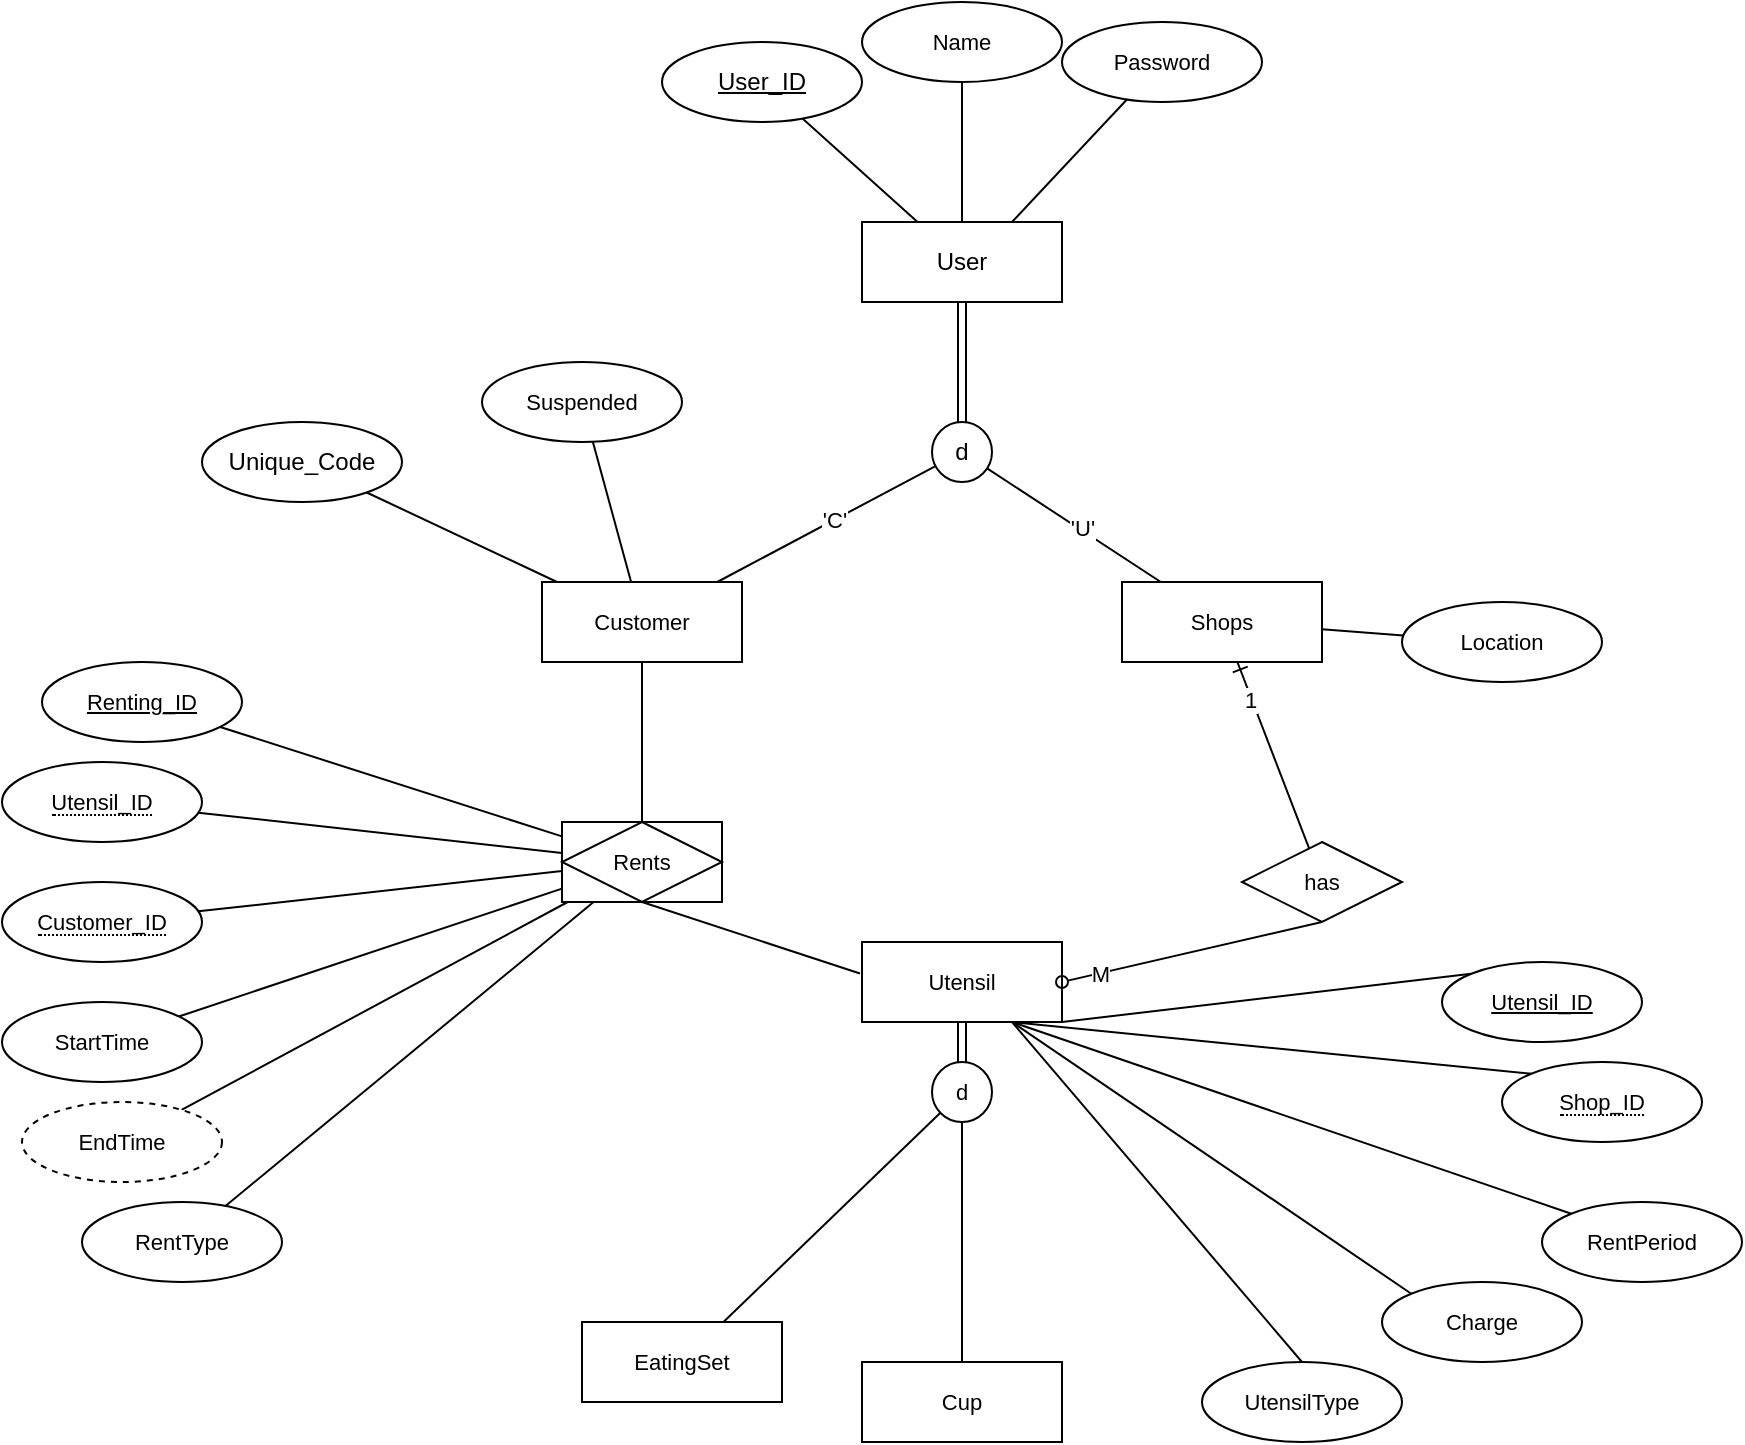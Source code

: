 <mxfile version="24.4.0" type="github" pages="2">
  <diagram id="R2lEEEUBdFMjLlhIrx00" name="Page-1">
    <mxGraphModel dx="1209" dy="622" grid="1" gridSize="10" guides="1" tooltips="1" connect="1" arrows="1" fold="1" page="1" pageScale="1" pageWidth="3300" pageHeight="4681" math="0" shadow="0" extFonts="Permanent Marker^https://fonts.googleapis.com/css?family=Permanent+Marker">
      <root>
        <mxCell id="0" />
        <mxCell id="1" parent="0" />
        <mxCell id="n6jcmOge1NITZxQGP7H6-8" value="" style="edgeStyle=none;rounded=0;orthogonalLoop=1;jettySize=auto;html=1;strokeColor=default;align=center;verticalAlign=middle;fontFamily=Helvetica;fontSize=11;fontColor=default;labelBackgroundColor=default;endArrow=none;endFill=0;shape=link;" parent="1" source="E70gCUQWQF6eJFeZjDCX-1" target="n6jcmOge1NITZxQGP7H6-7" edge="1">
          <mxGeometry relative="1" as="geometry" />
        </mxCell>
        <mxCell id="E70gCUQWQF6eJFeZjDCX-1" value="User" style="whiteSpace=wrap;html=1;align=center;" parent="1" vertex="1">
          <mxGeometry x="890" y="440" width="100" height="40" as="geometry" />
        </mxCell>
        <mxCell id="E70gCUQWQF6eJFeZjDCX-4" value="" style="rounded=0;orthogonalLoop=1;jettySize=auto;html=1;endArrow=none;endFill=0;" parent="1" source="E70gCUQWQF6eJFeZjDCX-3" target="E70gCUQWQF6eJFeZjDCX-1" edge="1">
          <mxGeometry relative="1" as="geometry" />
        </mxCell>
        <mxCell id="E70gCUQWQF6eJFeZjDCX-3" value="&lt;u&gt;User_ID&lt;/u&gt;" style="ellipse;whiteSpace=wrap;html=1;align=center;" parent="1" vertex="1">
          <mxGeometry x="790" y="350" width="100" height="40" as="geometry" />
        </mxCell>
        <mxCell id="n6jcmOge1NITZxQGP7H6-2" value="" style="edgeStyle=none;rounded=0;orthogonalLoop=1;jettySize=auto;html=1;strokeColor=default;align=center;verticalAlign=middle;fontFamily=Helvetica;fontSize=11;fontColor=default;labelBackgroundColor=default;endArrow=none;endFill=0;" parent="1" source="n6jcmOge1NITZxQGP7H6-1" target="E70gCUQWQF6eJFeZjDCX-1" edge="1">
          <mxGeometry relative="1" as="geometry" />
        </mxCell>
        <mxCell id="n6jcmOge1NITZxQGP7H6-1" value="Name" style="ellipse;whiteSpace=wrap;html=1;align=center;fontFamily=Helvetica;fontSize=11;fontColor=default;labelBackgroundColor=default;" parent="1" vertex="1">
          <mxGeometry x="890" y="330" width="100" height="40" as="geometry" />
        </mxCell>
        <mxCell id="n6jcmOge1NITZxQGP7H6-5" value="" style="edgeStyle=none;rounded=0;orthogonalLoop=1;jettySize=auto;html=1;strokeColor=default;align=center;verticalAlign=middle;fontFamily=Helvetica;fontSize=11;fontColor=default;labelBackgroundColor=default;endArrow=none;endFill=0;entryX=0.75;entryY=0;entryDx=0;entryDy=0;" parent="1" source="n6jcmOge1NITZxQGP7H6-3" target="E70gCUQWQF6eJFeZjDCX-1" edge="1">
          <mxGeometry relative="1" as="geometry">
            <mxPoint x="1040.0" y="450" as="targetPoint" />
          </mxGeometry>
        </mxCell>
        <mxCell id="n6jcmOge1NITZxQGP7H6-3" value="Password" style="ellipse;whiteSpace=wrap;html=1;align=center;fontFamily=Helvetica;fontSize=11;fontColor=default;labelBackgroundColor=default;" parent="1" vertex="1">
          <mxGeometry x="990" y="340" width="100" height="40" as="geometry" />
        </mxCell>
        <mxCell id="n6jcmOge1NITZxQGP7H6-7" value="d" style="ellipse;whiteSpace=wrap;html=1;" parent="1" vertex="1">
          <mxGeometry x="925" y="540" width="30" height="30" as="geometry" />
        </mxCell>
        <mxCell id="n6jcmOge1NITZxQGP7H6-12" value="" style="edgeStyle=none;rounded=0;orthogonalLoop=1;jettySize=auto;html=1;strokeColor=default;align=center;verticalAlign=middle;fontFamily=Helvetica;fontSize=11;fontColor=default;labelBackgroundColor=default;endArrow=none;endFill=0;" parent="1" source="n6jcmOge1NITZxQGP7H6-11" target="n6jcmOge1NITZxQGP7H6-7" edge="1">
          <mxGeometry relative="1" as="geometry" />
        </mxCell>
        <mxCell id="85N5x0WLG7usvaVsvsi_-1" value="&#39;C&#39;" style="edgeLabel;html=1;align=center;verticalAlign=middle;resizable=0;points=[];fontFamily=Helvetica;fontSize=11;fontColor=default;labelBackgroundColor=default;" parent="n6jcmOge1NITZxQGP7H6-12" vertex="1" connectable="0">
          <mxGeometry x="0.072" relative="1" as="geometry">
            <mxPoint as="offset" />
          </mxGeometry>
        </mxCell>
        <mxCell id="n6jcmOge1NITZxQGP7H6-32" value="" style="edgeStyle=none;rounded=0;orthogonalLoop=1;jettySize=auto;html=1;strokeColor=default;align=center;verticalAlign=middle;fontFamily=Helvetica;fontSize=11;fontColor=default;labelBackgroundColor=default;endArrow=none;endFill=0;" parent="1" source="n6jcmOge1NITZxQGP7H6-11" target="n6jcmOge1NITZxQGP7H6-31" edge="1">
          <mxGeometry relative="1" as="geometry" />
        </mxCell>
        <mxCell id="n6jcmOge1NITZxQGP7H6-11" value="Customer" style="whiteSpace=wrap;html=1;align=center;fontFamily=Helvetica;fontSize=11;fontColor=default;labelBackgroundColor=default;" parent="1" vertex="1">
          <mxGeometry x="730" y="620" width="100" height="40" as="geometry" />
        </mxCell>
        <mxCell id="n6jcmOge1NITZxQGP7H6-14" value="" style="edgeStyle=none;rounded=0;orthogonalLoop=1;jettySize=auto;html=1;strokeColor=default;align=center;verticalAlign=middle;fontFamily=Helvetica;fontSize=11;fontColor=default;labelBackgroundColor=default;endArrow=none;endFill=0;" parent="1" source="n6jcmOge1NITZxQGP7H6-13" target="n6jcmOge1NITZxQGP7H6-7" edge="1">
          <mxGeometry relative="1" as="geometry" />
        </mxCell>
        <mxCell id="n6jcmOge1NITZxQGP7H6-13" value="Shops" style="whiteSpace=wrap;html=1;align=center;fontFamily=Helvetica;fontSize=11;fontColor=default;labelBackgroundColor=default;" parent="1" vertex="1">
          <mxGeometry x="1020" y="620" width="100" height="40" as="geometry" />
        </mxCell>
        <mxCell id="n6jcmOge1NITZxQGP7H6-17" value="" style="edgeStyle=none;rounded=0;orthogonalLoop=1;jettySize=auto;html=1;strokeColor=default;align=center;verticalAlign=middle;fontFamily=Helvetica;fontSize=11;fontColor=default;labelBackgroundColor=default;endArrow=none;endFill=0;shape=link;" parent="1" source="n6jcmOge1NITZxQGP7H6-15" target="n6jcmOge1NITZxQGP7H6-16" edge="1">
          <mxGeometry relative="1" as="geometry" />
        </mxCell>
        <mxCell id="n6jcmOge1NITZxQGP7H6-46" style="edgeStyle=none;rounded=0;orthogonalLoop=1;jettySize=auto;html=1;exitX=0.75;exitY=1;exitDx=0;exitDy=0;entryX=0;entryY=0;entryDx=0;entryDy=0;strokeColor=default;align=center;verticalAlign=middle;fontFamily=Helvetica;fontSize=11;fontColor=default;labelBackgroundColor=default;endArrow=none;endFill=0;" parent="1" source="n6jcmOge1NITZxQGP7H6-15" target="n6jcmOge1NITZxQGP7H6-45" edge="1">
          <mxGeometry relative="1" as="geometry" />
        </mxCell>
        <mxCell id="n6jcmOge1NITZxQGP7H6-15" value="Utensil" style="whiteSpace=wrap;html=1;align=center;fontFamily=Helvetica;fontSize=11;fontColor=default;labelBackgroundColor=default;" parent="1" vertex="1">
          <mxGeometry x="890" y="800" width="100" height="40" as="geometry" />
        </mxCell>
        <mxCell id="n6jcmOge1NITZxQGP7H6-16" value="d" style="ellipse;whiteSpace=wrap;html=1;fontSize=11;labelBackgroundColor=default;" parent="1" vertex="1">
          <mxGeometry x="925" y="860" width="30" height="30" as="geometry" />
        </mxCell>
        <mxCell id="n6jcmOge1NITZxQGP7H6-20" value="" style="edgeStyle=none;rounded=0;orthogonalLoop=1;jettySize=auto;html=1;strokeColor=default;align=center;verticalAlign=middle;fontFamily=Helvetica;fontSize=11;fontColor=default;labelBackgroundColor=default;endArrow=none;endFill=0;" parent="1" source="n6jcmOge1NITZxQGP7H6-18" target="n6jcmOge1NITZxQGP7H6-16" edge="1">
          <mxGeometry relative="1" as="geometry" />
        </mxCell>
        <mxCell id="n6jcmOge1NITZxQGP7H6-18" value="EatingSet" style="whiteSpace=wrap;html=1;align=center;fontFamily=Helvetica;fontSize=11;fontColor=default;labelBackgroundColor=default;" parent="1" vertex="1">
          <mxGeometry x="750" y="990" width="100" height="40" as="geometry" />
        </mxCell>
        <mxCell id="n6jcmOge1NITZxQGP7H6-22" value="" style="edgeStyle=none;rounded=0;orthogonalLoop=1;jettySize=auto;html=1;strokeColor=default;align=center;verticalAlign=middle;fontFamily=Helvetica;fontSize=11;fontColor=default;labelBackgroundColor=default;endArrow=none;endFill=0;" parent="1" source="n6jcmOge1NITZxQGP7H6-21" target="n6jcmOge1NITZxQGP7H6-16" edge="1">
          <mxGeometry relative="1" as="geometry" />
        </mxCell>
        <mxCell id="n6jcmOge1NITZxQGP7H6-21" value="Cup" style="whiteSpace=wrap;html=1;align=center;fontFamily=Helvetica;fontSize=11;fontColor=default;labelBackgroundColor=default;" parent="1" vertex="1">
          <mxGeometry x="890" y="1010" width="100" height="40" as="geometry" />
        </mxCell>
        <mxCell id="n6jcmOge1NITZxQGP7H6-23" style="edgeStyle=none;rounded=0;orthogonalLoop=1;jettySize=auto;html=1;exitX=0.5;exitY=0;exitDx=0;exitDy=0;strokeColor=default;align=center;verticalAlign=middle;fontFamily=Helvetica;fontSize=11;fontColor=default;labelBackgroundColor=default;endArrow=none;endFill=0;" parent="1" source="n6jcmOge1NITZxQGP7H6-21" target="n6jcmOge1NITZxQGP7H6-21" edge="1">
          <mxGeometry relative="1" as="geometry" />
        </mxCell>
        <mxCell id="n6jcmOge1NITZxQGP7H6-29" style="edgeStyle=none;rounded=0;orthogonalLoop=1;jettySize=auto;html=1;exitX=0.5;exitY=1;exitDx=0;exitDy=0;entryX=1;entryY=0.5;entryDx=0;entryDy=0;strokeColor=default;align=center;verticalAlign=middle;fontFamily=Helvetica;fontSize=11;fontColor=default;labelBackgroundColor=default;endArrow=oval;endFill=0;" parent="1" source="n6jcmOge1NITZxQGP7H6-25" target="n6jcmOge1NITZxQGP7H6-15" edge="1">
          <mxGeometry relative="1" as="geometry" />
        </mxCell>
        <mxCell id="n6jcmOge1NITZxQGP7H6-34" value="M" style="edgeLabel;html=1;align=center;verticalAlign=middle;resizable=0;points=[];fontFamily=Helvetica;fontSize=11;fontColor=default;labelBackgroundColor=default;" parent="n6jcmOge1NITZxQGP7H6-29" vertex="1" connectable="0">
          <mxGeometry x="0.71" relative="1" as="geometry">
            <mxPoint as="offset" />
          </mxGeometry>
        </mxCell>
        <mxCell id="n6jcmOge1NITZxQGP7H6-30" value="" style="edgeStyle=none;rounded=0;orthogonalLoop=1;jettySize=auto;html=1;strokeColor=default;align=center;verticalAlign=middle;fontFamily=Helvetica;fontSize=11;fontColor=default;labelBackgroundColor=default;endArrow=ERone;endFill=0;" parent="1" source="n6jcmOge1NITZxQGP7H6-25" target="n6jcmOge1NITZxQGP7H6-13" edge="1">
          <mxGeometry relative="1" as="geometry" />
        </mxCell>
        <mxCell id="n6jcmOge1NITZxQGP7H6-35" value="1" style="edgeLabel;html=1;align=center;verticalAlign=middle;resizable=0;points=[];fontFamily=Helvetica;fontSize=11;fontColor=default;labelBackgroundColor=default;" parent="n6jcmOge1NITZxQGP7H6-30" vertex="1" connectable="0">
          <mxGeometry x="0.614" y="1" relative="1" as="geometry">
            <mxPoint as="offset" />
          </mxGeometry>
        </mxCell>
        <mxCell id="n6jcmOge1NITZxQGP7H6-25" value="has" style="shape=rhombus;perimeter=rhombusPerimeter;whiteSpace=wrap;html=1;align=center;fontFamily=Helvetica;fontSize=11;fontColor=default;labelBackgroundColor=default;" parent="1" vertex="1">
          <mxGeometry x="1080" y="750" width="80" height="40" as="geometry" />
        </mxCell>
        <mxCell id="n6jcmOge1NITZxQGP7H6-31" value="Rents" style="shape=associativeEntity;whiteSpace=wrap;html=1;align=center;fontFamily=Helvetica;fontSize=11;fontColor=default;labelBackgroundColor=default;" parent="1" vertex="1">
          <mxGeometry x="740" y="740" width="80" height="40" as="geometry" />
        </mxCell>
        <mxCell id="n6jcmOge1NITZxQGP7H6-33" style="edgeStyle=none;rounded=0;orthogonalLoop=1;jettySize=auto;html=1;exitX=0.5;exitY=1;exitDx=0;exitDy=0;entryX=-0.01;entryY=0.393;entryDx=0;entryDy=0;entryPerimeter=0;strokeColor=default;align=center;verticalAlign=middle;fontFamily=Helvetica;fontSize=11;fontColor=default;labelBackgroundColor=default;endArrow=none;endFill=0;" parent="1" source="n6jcmOge1NITZxQGP7H6-31" target="n6jcmOge1NITZxQGP7H6-15" edge="1">
          <mxGeometry relative="1" as="geometry" />
        </mxCell>
        <mxCell id="n6jcmOge1NITZxQGP7H6-38" value="" style="edgeStyle=none;rounded=0;orthogonalLoop=1;jettySize=auto;html=1;strokeColor=default;align=center;verticalAlign=middle;fontFamily=Helvetica;fontSize=11;fontColor=default;labelBackgroundColor=default;endArrow=none;endFill=0;" parent="1" source="n6jcmOge1NITZxQGP7H6-37" target="n6jcmOge1NITZxQGP7H6-31" edge="1">
          <mxGeometry relative="1" as="geometry" />
        </mxCell>
        <mxCell id="n6jcmOge1NITZxQGP7H6-37" value="StartTime" style="ellipse;whiteSpace=wrap;html=1;align=center;fontFamily=Helvetica;fontSize=11;fontColor=default;labelBackgroundColor=default;" parent="1" vertex="1">
          <mxGeometry x="460" y="830" width="100" height="40" as="geometry" />
        </mxCell>
        <mxCell id="n6jcmOge1NITZxQGP7H6-40" value="" style="edgeStyle=none;rounded=0;orthogonalLoop=1;jettySize=auto;html=1;strokeColor=default;align=center;verticalAlign=middle;fontFamily=Helvetica;fontSize=11;fontColor=default;labelBackgroundColor=default;endArrow=none;endFill=0;" parent="1" source="n6jcmOge1NITZxQGP7H6-39" target="n6jcmOge1NITZxQGP7H6-31" edge="1">
          <mxGeometry relative="1" as="geometry" />
        </mxCell>
        <mxCell id="n6jcmOge1NITZxQGP7H6-39" value="EndTime" style="whiteSpace=wrap;html=1;align=center;fontFamily=Helvetica;fontSize=11;fontColor=default;labelBackgroundColor=default;shape=ellipse;perimeter=ellipsePerimeter;dashed=1;" parent="1" vertex="1">
          <mxGeometry x="470" y="880" width="100" height="40" as="geometry" />
        </mxCell>
        <mxCell id="n6jcmOge1NITZxQGP7H6-42" value="" style="edgeStyle=none;rounded=0;orthogonalLoop=1;jettySize=auto;html=1;strokeColor=default;align=center;verticalAlign=middle;fontFamily=Helvetica;fontSize=11;fontColor=default;labelBackgroundColor=default;endArrow=none;endFill=0;" parent="1" source="n6jcmOge1NITZxQGP7H6-41" target="n6jcmOge1NITZxQGP7H6-31" edge="1">
          <mxGeometry relative="1" as="geometry" />
        </mxCell>
        <mxCell id="n6jcmOge1NITZxQGP7H6-41" value="&lt;u&gt;Renting_ID&lt;/u&gt;" style="ellipse;whiteSpace=wrap;html=1;align=center;fontFamily=Helvetica;fontSize=11;fontColor=default;labelBackgroundColor=default;" parent="1" vertex="1">
          <mxGeometry x="480" y="660" width="100" height="40" as="geometry" />
        </mxCell>
        <mxCell id="n6jcmOge1NITZxQGP7H6-43" value="&lt;u&gt;Utensil_ID&lt;/u&gt;" style="ellipse;whiteSpace=wrap;html=1;align=center;fontFamily=Helvetica;fontSize=11;fontColor=default;labelBackgroundColor=default;" parent="1" vertex="1">
          <mxGeometry x="1180" y="810" width="100" height="40" as="geometry" />
        </mxCell>
        <mxCell id="n6jcmOge1NITZxQGP7H6-44" style="edgeStyle=none;rounded=0;orthogonalLoop=1;jettySize=auto;html=1;exitX=1;exitY=1;exitDx=0;exitDy=0;entryX=0;entryY=0;entryDx=0;entryDy=0;strokeColor=default;align=center;verticalAlign=middle;fontFamily=Helvetica;fontSize=11;fontColor=default;labelBackgroundColor=default;endArrow=none;endFill=0;" parent="1" source="n6jcmOge1NITZxQGP7H6-15" target="n6jcmOge1NITZxQGP7H6-43" edge="1">
          <mxGeometry relative="1" as="geometry" />
        </mxCell>
        <mxCell id="n6jcmOge1NITZxQGP7H6-45" value="&lt;span style=&quot;border-bottom: 1px dotted&quot;&gt;Shop_ID&lt;/span&gt;" style="ellipse;whiteSpace=wrap;html=1;align=center;fontFamily=Helvetica;fontSize=11;fontColor=default;labelBackgroundColor=default;" parent="1" vertex="1">
          <mxGeometry x="1210" y="860" width="100" height="40" as="geometry" />
        </mxCell>
        <mxCell id="n6jcmOge1NITZxQGP7H6-48" style="edgeStyle=none;rounded=0;orthogonalLoop=1;jettySize=auto;html=1;exitX=0;exitY=0;exitDx=0;exitDy=0;entryX=0.75;entryY=1;entryDx=0;entryDy=0;strokeColor=default;align=center;verticalAlign=middle;fontFamily=Helvetica;fontSize=11;fontColor=default;labelBackgroundColor=default;endArrow=none;endFill=0;" parent="1" source="n6jcmOge1NITZxQGP7H6-47" target="n6jcmOge1NITZxQGP7H6-15" edge="1">
          <mxGeometry relative="1" as="geometry" />
        </mxCell>
        <mxCell id="n6jcmOge1NITZxQGP7H6-47" value="RentPeriod" style="ellipse;whiteSpace=wrap;html=1;align=center;fontFamily=Helvetica;fontSize=11;fontColor=default;labelBackgroundColor=default;" parent="1" vertex="1">
          <mxGeometry x="1230" y="930" width="100" height="40" as="geometry" />
        </mxCell>
        <mxCell id="n6jcmOge1NITZxQGP7H6-52" value="" style="edgeStyle=none;rounded=0;orthogonalLoop=1;jettySize=auto;html=1;strokeColor=default;align=center;verticalAlign=middle;fontFamily=Helvetica;fontSize=11;fontColor=default;labelBackgroundColor=default;endArrow=none;endFill=0;" parent="1" source="n6jcmOge1NITZxQGP7H6-50" target="n6jcmOge1NITZxQGP7H6-31" edge="1">
          <mxGeometry relative="1" as="geometry" />
        </mxCell>
        <mxCell id="n6jcmOge1NITZxQGP7H6-50" value="&lt;span style=&quot;border-bottom: 1px dotted&quot;&gt;Utensil_ID&lt;/span&gt;" style="whiteSpace=wrap;html=1;align=center;fontFamily=Helvetica;fontSize=11;fontColor=default;labelBackgroundColor=default;shape=ellipse;margin=3;perimeter=ellipsePerimeter;" parent="1" vertex="1">
          <mxGeometry x="460" y="710" width="100" height="40" as="geometry" />
        </mxCell>
        <mxCell id="n6jcmOge1NITZxQGP7H6-54" value="" style="edgeStyle=none;rounded=0;orthogonalLoop=1;jettySize=auto;html=1;strokeColor=default;align=center;verticalAlign=middle;fontFamily=Helvetica;fontSize=11;fontColor=default;labelBackgroundColor=default;endArrow=none;endFill=0;" parent="1" source="n6jcmOge1NITZxQGP7H6-53" target="n6jcmOge1NITZxQGP7H6-31" edge="1">
          <mxGeometry relative="1" as="geometry" />
        </mxCell>
        <mxCell id="n6jcmOge1NITZxQGP7H6-53" value="&lt;span style=&quot;border-bottom: 1px dotted&quot;&gt;Customer_ID&lt;/span&gt;" style="ellipse;whiteSpace=wrap;html=1;align=center;fontFamily=Helvetica;fontSize=11;fontColor=default;labelBackgroundColor=default;" parent="1" vertex="1">
          <mxGeometry x="460" y="770" width="100" height="40" as="geometry" />
        </mxCell>
        <mxCell id="oZDBKAC2Px2fv1SUga_N-3" value="" style="edgeStyle=none;rounded=0;orthogonalLoop=1;jettySize=auto;html=1;strokeColor=default;align=center;verticalAlign=middle;fontFamily=Helvetica;fontSize=11;fontColor=default;labelBackgroundColor=default;endArrow=none;endFill=0;" parent="1" source="oZDBKAC2Px2fv1SUga_N-2" target="n6jcmOge1NITZxQGP7H6-31" edge="1">
          <mxGeometry relative="1" as="geometry" />
        </mxCell>
        <mxCell id="oZDBKAC2Px2fv1SUga_N-2" value="RentType" style="ellipse;whiteSpace=wrap;html=1;align=center;fontFamily=Helvetica;fontSize=11;fontColor=default;labelBackgroundColor=default;" parent="1" vertex="1">
          <mxGeometry x="500" y="930" width="100" height="40" as="geometry" />
        </mxCell>
        <mxCell id="oZDBKAC2Px2fv1SUga_N-6" style="edgeStyle=none;rounded=0;orthogonalLoop=1;jettySize=auto;html=1;exitX=0;exitY=0;exitDx=0;exitDy=0;entryX=0.75;entryY=1;entryDx=0;entryDy=0;strokeColor=default;align=center;verticalAlign=middle;fontFamily=Helvetica;fontSize=11;fontColor=default;labelBackgroundColor=default;endArrow=none;endFill=0;" parent="1" source="oZDBKAC2Px2fv1SUga_N-4" target="n6jcmOge1NITZxQGP7H6-15" edge="1">
          <mxGeometry relative="1" as="geometry" />
        </mxCell>
        <mxCell id="oZDBKAC2Px2fv1SUga_N-4" value="Charge" style="ellipse;whiteSpace=wrap;html=1;align=center;fontFamily=Helvetica;fontSize=11;fontColor=default;labelBackgroundColor=default;" parent="1" vertex="1">
          <mxGeometry x="1150" y="970" width="100" height="40" as="geometry" />
        </mxCell>
        <mxCell id="oZDBKAC2Px2fv1SUga_N-9" style="edgeStyle=none;rounded=0;orthogonalLoop=1;jettySize=auto;html=1;exitX=0.5;exitY=0;exitDx=0;exitDy=0;entryX=0.75;entryY=1;entryDx=0;entryDy=0;strokeColor=default;align=center;verticalAlign=middle;fontFamily=Helvetica;fontSize=11;fontColor=default;labelBackgroundColor=default;endArrow=none;endFill=0;" parent="1" source="oZDBKAC2Px2fv1SUga_N-7" target="n6jcmOge1NITZxQGP7H6-15" edge="1">
          <mxGeometry relative="1" as="geometry" />
        </mxCell>
        <mxCell id="oZDBKAC2Px2fv1SUga_N-7" value="UtensilType" style="ellipse;whiteSpace=wrap;html=1;align=center;fontFamily=Helvetica;fontSize=11;fontColor=default;labelBackgroundColor=default;" parent="1" vertex="1">
          <mxGeometry x="1060" y="1010" width="100" height="40" as="geometry" />
        </mxCell>
        <mxCell id="oZDBKAC2Px2fv1SUga_N-11" value="" style="edgeStyle=none;rounded=0;orthogonalLoop=1;jettySize=auto;html=1;strokeColor=default;align=center;verticalAlign=middle;fontFamily=Helvetica;fontSize=11;fontColor=default;labelBackgroundColor=default;endArrow=none;endFill=0;" parent="1" source="oZDBKAC2Px2fv1SUga_N-10" target="n6jcmOge1NITZxQGP7H6-13" edge="1">
          <mxGeometry relative="1" as="geometry" />
        </mxCell>
        <mxCell id="oZDBKAC2Px2fv1SUga_N-10" value="Location" style="ellipse;whiteSpace=wrap;html=1;align=center;fontFamily=Helvetica;fontSize=11;fontColor=default;labelBackgroundColor=default;" parent="1" vertex="1">
          <mxGeometry x="1160" y="630" width="100" height="40" as="geometry" />
        </mxCell>
        <mxCell id="85N5x0WLG7usvaVsvsi_-2" value="&#39;U&#39;" style="text;html=1;align=center;verticalAlign=middle;resizable=0;points=[];autosize=1;strokeColor=none;fillColor=none;fontFamily=Helvetica;fontSize=11;fontColor=default;labelBackgroundColor=default;" parent="1" vertex="1">
          <mxGeometry x="980" y="578" width="40" height="30" as="geometry" />
        </mxCell>
        <mxCell id="YFFRvsTaFeTM-if4tQOU-2" value="" style="rounded=0;orthogonalLoop=1;jettySize=auto;html=1;endArrow=none;endFill=0;" edge="1" parent="1" source="YFFRvsTaFeTM-if4tQOU-1" target="n6jcmOge1NITZxQGP7H6-11">
          <mxGeometry relative="1" as="geometry" />
        </mxCell>
        <mxCell id="YFFRvsTaFeTM-if4tQOU-1" value="Unique_Code" style="ellipse;whiteSpace=wrap;html=1;align=center;" vertex="1" parent="1">
          <mxGeometry x="560" y="540" width="100" height="40" as="geometry" />
        </mxCell>
        <mxCell id="YFFRvsTaFeTM-if4tQOU-5" value="" style="edgeStyle=none;rounded=0;orthogonalLoop=1;jettySize=auto;html=1;strokeColor=default;align=center;verticalAlign=middle;fontFamily=Helvetica;fontSize=11;fontColor=default;labelBackgroundColor=default;endArrow=none;endFill=0;" edge="1" parent="1" source="YFFRvsTaFeTM-if4tQOU-4" target="n6jcmOge1NITZxQGP7H6-11">
          <mxGeometry relative="1" as="geometry" />
        </mxCell>
        <mxCell id="YFFRvsTaFeTM-if4tQOU-4" value="Suspended" style="ellipse;whiteSpace=wrap;html=1;align=center;fontFamily=Helvetica;fontSize=11;fontColor=default;labelBackgroundColor=default;" vertex="1" parent="1">
          <mxGeometry x="700" y="510" width="100" height="40" as="geometry" />
        </mxCell>
      </root>
    </mxGraphModel>
  </diagram>
  <diagram id="9Pv0CqFadwesaJm3Gwh7" name="第 2 页">
    <mxGraphModel dx="822" dy="423" grid="1" gridSize="10" guides="1" tooltips="1" connect="1" arrows="1" fold="1" page="1" pageScale="1" pageWidth="4681" pageHeight="3300" math="0" shadow="0">
      <root>
        <mxCell id="0" />
        <mxCell id="1" parent="0" />
        <mxCell id="Np2uPLUjVbvz0PmlxWy9-3" value="User" style="swimlane;fontStyle=1;align=center;verticalAlign=top;childLayout=stackLayout;horizontal=1;startSize=26;horizontalStack=0;resizeParent=1;resizeParentMax=0;resizeLast=0;collapsible=1;marginBottom=0;whiteSpace=wrap;html=1;fontFamily=Helvetica;fontSize=11;fontColor=default;labelBackgroundColor=default;" vertex="1" parent="1">
          <mxGeometry x="3230" y="1340" width="160" height="138" as="geometry">
            <mxRectangle x="340" y="120" width="60" height="30" as="alternateBounds" />
          </mxGeometry>
        </mxCell>
        <mxCell id="Np2uPLUjVbvz0PmlxWy9-4" value="+ ID: int&amp;nbsp;" style="text;strokeColor=none;fillColor=none;align=left;verticalAlign=top;spacingLeft=4;spacingRight=4;overflow=hidden;rotatable=0;points=[[0,0.5],[1,0.5]];portConstraint=eastwest;whiteSpace=wrap;html=1;fontFamily=Helvetica;fontSize=11;fontColor=default;labelBackgroundColor=default;" vertex="1" parent="Np2uPLUjVbvz0PmlxWy9-3">
          <mxGeometry y="26" width="160" height="26" as="geometry" />
        </mxCell>
        <mxCell id="kPS52KHv_lgA0wBQ_tl1-2" value="+ Name: String&amp;nbsp;" style="text;strokeColor=none;fillColor=none;align=left;verticalAlign=top;spacingLeft=4;spacingRight=4;overflow=hidden;rotatable=0;points=[[0,0.5],[1,0.5]];portConstraint=eastwest;whiteSpace=wrap;html=1;fontFamily=Helvetica;fontSize=11;fontColor=default;labelBackgroundColor=default;" vertex="1" parent="Np2uPLUjVbvz0PmlxWy9-3">
          <mxGeometry y="52" width="160" height="26" as="geometry" />
        </mxCell>
        <mxCell id="kPS52KHv_lgA0wBQ_tl1-3" value="# Password: String&amp;nbsp;" style="text;strokeColor=none;fillColor=none;align=left;verticalAlign=top;spacingLeft=4;spacingRight=4;overflow=hidden;rotatable=0;points=[[0,0.5],[1,0.5]];portConstraint=eastwest;whiteSpace=wrap;html=1;fontFamily=Helvetica;fontSize=11;fontColor=default;labelBackgroundColor=default;" vertex="1" parent="Np2uPLUjVbvz0PmlxWy9-3">
          <mxGeometry y="78" width="160" height="26" as="geometry" />
        </mxCell>
        <mxCell id="Np2uPLUjVbvz0PmlxWy9-5" value="" style="line;strokeWidth=1;fillColor=none;align=left;verticalAlign=middle;spacingTop=-1;spacingLeft=3;spacingRight=3;rotatable=0;labelPosition=right;points=[];portConstraint=eastwest;strokeColor=inherit;fontFamily=Helvetica;fontSize=11;fontColor=default;labelBackgroundColor=default;" vertex="1" parent="Np2uPLUjVbvz0PmlxWy9-3">
          <mxGeometry y="104" width="160" height="8" as="geometry" />
        </mxCell>
        <mxCell id="Np2uPLUjVbvz0PmlxWy9-6" value="+ method(type): type" style="text;strokeColor=none;fillColor=none;align=left;verticalAlign=top;spacingLeft=4;spacingRight=4;overflow=hidden;rotatable=0;points=[[0,0.5],[1,0.5]];portConstraint=eastwest;whiteSpace=wrap;html=1;fontFamily=Helvetica;fontSize=11;fontColor=default;labelBackgroundColor=default;" vertex="1" parent="Np2uPLUjVbvz0PmlxWy9-3">
          <mxGeometry y="112" width="160" height="26" as="geometry" />
        </mxCell>
        <mxCell id="ml6z8gFbQN_XMSu9hm6h-1" value="Shop" style="swimlane;fontStyle=1;align=center;verticalAlign=top;childLayout=stackLayout;horizontal=1;startSize=26;horizontalStack=0;resizeParent=1;resizeParentMax=0;resizeLast=0;collapsible=1;marginBottom=0;whiteSpace=wrap;html=1;fontFamily=Helvetica;fontSize=11;fontColor=default;labelBackgroundColor=default;" vertex="1" parent="1">
          <mxGeometry x="3130" y="1550" width="190" height="86" as="geometry">
            <mxRectangle x="340" y="120" width="60" height="30" as="alternateBounds" />
          </mxGeometry>
        </mxCell>
        <mxCell id="ml6z8gFbQN_XMSu9hm6h-2" value="- utensils: ArrayList&amp;lt;Utensils&amp;gt;" style="text;strokeColor=none;fillColor=none;align=left;verticalAlign=top;spacingLeft=4;spacingRight=4;overflow=hidden;rotatable=0;points=[[0,0.5],[1,0.5]];portConstraint=eastwest;whiteSpace=wrap;html=1;fontFamily=Helvetica;fontSize=11;fontColor=default;labelBackgroundColor=default;" vertex="1" parent="ml6z8gFbQN_XMSu9hm6h-1">
          <mxGeometry y="26" width="190" height="26" as="geometry" />
        </mxCell>
        <mxCell id="ml6z8gFbQN_XMSu9hm6h-5" value="" style="line;strokeWidth=1;fillColor=none;align=left;verticalAlign=middle;spacingTop=-1;spacingLeft=3;spacingRight=3;rotatable=0;labelPosition=right;points=[];portConstraint=eastwest;strokeColor=inherit;fontFamily=Helvetica;fontSize=11;fontColor=default;labelBackgroundColor=default;" vertex="1" parent="ml6z8gFbQN_XMSu9hm6h-1">
          <mxGeometry y="52" width="190" height="8" as="geometry" />
        </mxCell>
        <mxCell id="ml6z8gFbQN_XMSu9hm6h-6" value="+ lease(Utensil, Customer): void" style="text;strokeColor=none;fillColor=none;align=left;verticalAlign=top;spacingLeft=4;spacingRight=4;overflow=hidden;rotatable=0;points=[[0,0.5],[1,0.5]];portConstraint=eastwest;whiteSpace=wrap;html=1;fontFamily=Helvetica;fontSize=11;fontColor=default;labelBackgroundColor=default;" vertex="1" parent="ml6z8gFbQN_XMSu9hm6h-1">
          <mxGeometry y="60" width="190" height="26" as="geometry" />
        </mxCell>
        <mxCell id="ml6z8gFbQN_XMSu9hm6h-7" value="Extends" style="endArrow=block;endSize=16;endFill=0;html=1;rounded=0;strokeColor=default;align=center;verticalAlign=middle;fontFamily=Helvetica;fontSize=11;fontColor=default;labelBackgroundColor=default;entryX=0.288;entryY=1.154;entryDx=0;entryDy=0;entryPerimeter=0;exitX=0.5;exitY=0;exitDx=0;exitDy=0;" edge="1" parent="1" source="ml6z8gFbQN_XMSu9hm6h-1" target="Np2uPLUjVbvz0PmlxWy9-6">
          <mxGeometry width="160" relative="1" as="geometry">
            <mxPoint x="3240" y="1580" as="sourcePoint" />
            <mxPoint x="3400" y="1580" as="targetPoint" />
          </mxGeometry>
        </mxCell>
        <mxCell id="ml6z8gFbQN_XMSu9hm6h-8" value="Customer" style="swimlane;fontStyle=1;align=center;verticalAlign=top;childLayout=stackLayout;horizontal=1;startSize=26;horizontalStack=0;resizeParent=1;resizeParentMax=0;resizeLast=0;collapsible=1;marginBottom=0;whiteSpace=wrap;html=1;fontFamily=Helvetica;fontSize=11;fontColor=default;labelBackgroundColor=default;" vertex="1" parent="1">
          <mxGeometry x="3460" y="1570" width="230" height="138" as="geometry">
            <mxRectangle x="340" y="120" width="60" height="30" as="alternateBounds" />
          </mxGeometry>
        </mxCell>
        <mxCell id="ml6z8gFbQN_XMSu9hm6h-9" value="- utensilsLent: ArrayList&amp;lt;Utensil&amp;gt;&lt;div&gt;&lt;br&gt;&lt;/div&gt;" style="text;strokeColor=none;fillColor=none;align=left;verticalAlign=top;spacingLeft=4;spacingRight=4;overflow=hidden;rotatable=0;points=[[0,0.5],[1,0.5]];portConstraint=eastwest;whiteSpace=wrap;html=1;fontFamily=Helvetica;fontSize=11;fontColor=default;labelBackgroundColor=default;" vertex="1" parent="ml6z8gFbQN_XMSu9hm6h-8">
          <mxGeometry y="26" width="230" height="26" as="geometry" />
        </mxCell>
        <mxCell id="ml6z8gFbQN_XMSu9hm6h-10" value="+ Name: String&amp;nbsp;" style="text;strokeColor=none;fillColor=none;align=left;verticalAlign=top;spacingLeft=4;spacingRight=4;overflow=hidden;rotatable=0;points=[[0,0.5],[1,0.5]];portConstraint=eastwest;whiteSpace=wrap;html=1;fontFamily=Helvetica;fontSize=11;fontColor=default;labelBackgroundColor=default;" vertex="1" parent="ml6z8gFbQN_XMSu9hm6h-8">
          <mxGeometry y="52" width="230" height="26" as="geometry" />
        </mxCell>
        <mxCell id="ml6z8gFbQN_XMSu9hm6h-11" value="# Password: String&amp;nbsp;" style="text;strokeColor=none;fillColor=none;align=left;verticalAlign=top;spacingLeft=4;spacingRight=4;overflow=hidden;rotatable=0;points=[[0,0.5],[1,0.5]];portConstraint=eastwest;whiteSpace=wrap;html=1;fontFamily=Helvetica;fontSize=11;fontColor=default;labelBackgroundColor=default;" vertex="1" parent="ml6z8gFbQN_XMSu9hm6h-8">
          <mxGeometry y="78" width="230" height="26" as="geometry" />
        </mxCell>
        <mxCell id="ml6z8gFbQN_XMSu9hm6h-12" value="" style="line;strokeWidth=1;fillColor=none;align=left;verticalAlign=middle;spacingTop=-1;spacingLeft=3;spacingRight=3;rotatable=0;labelPosition=right;points=[];portConstraint=eastwest;strokeColor=inherit;fontFamily=Helvetica;fontSize=11;fontColor=default;labelBackgroundColor=default;" vertex="1" parent="ml6z8gFbQN_XMSu9hm6h-8">
          <mxGeometry y="104" width="230" height="8" as="geometry" />
        </mxCell>
        <mxCell id="ml6z8gFbQN_XMSu9hm6h-13" value="+ method(type): type" style="text;strokeColor=none;fillColor=none;align=left;verticalAlign=top;spacingLeft=4;spacingRight=4;overflow=hidden;rotatable=0;points=[[0,0.5],[1,0.5]];portConstraint=eastwest;whiteSpace=wrap;html=1;fontFamily=Helvetica;fontSize=11;fontColor=default;labelBackgroundColor=default;" vertex="1" parent="ml6z8gFbQN_XMSu9hm6h-8">
          <mxGeometry y="112" width="230" height="26" as="geometry" />
        </mxCell>
        <mxCell id="ml6z8gFbQN_XMSu9hm6h-14" value="Extends" style="endArrow=block;endSize=16;endFill=0;html=1;rounded=0;strokeColor=default;align=center;verticalAlign=middle;fontFamily=Helvetica;fontSize=11;fontColor=default;labelBackgroundColor=default;entryX=0.376;entryY=1.048;entryDx=0;entryDy=0;entryPerimeter=0;exitX=0.5;exitY=0;exitDx=0;exitDy=0;" edge="1" parent="1" source="ml6z8gFbQN_XMSu9hm6h-8" target="Np2uPLUjVbvz0PmlxWy9-6">
          <mxGeometry width="160" relative="1" as="geometry">
            <mxPoint x="3260" y="1568" as="sourcePoint" />
            <mxPoint x="3326" y="1500" as="targetPoint" />
          </mxGeometry>
        </mxCell>
        <mxCell id="R0XHLXLQBf5aPsrz0mtw-5" value="" style="rounded=0;orthogonalLoop=1;jettySize=auto;html=1;strokeColor=default;align=center;verticalAlign=middle;fontFamily=Helvetica;fontSize=11;fontColor=default;labelBackgroundColor=default;endArrow=none;endFill=0;" edge="1" parent="1" source="R0XHLXLQBf5aPsrz0mtw-1" target="ml6z8gFbQN_XMSu9hm6h-6">
          <mxGeometry relative="1" as="geometry" />
        </mxCell>
        <mxCell id="R0XHLXLQBf5aPsrz0mtw-1" value="ShopFrame" style="swimlane;fontStyle=1;align=center;verticalAlign=top;childLayout=stackLayout;horizontal=1;startSize=26;horizontalStack=0;resizeParent=1;resizeParentMax=0;resizeLast=0;collapsible=1;marginBottom=0;whiteSpace=wrap;html=1;fontFamily=Helvetica;fontSize=11;fontColor=default;labelBackgroundColor=default;" vertex="1" parent="1">
          <mxGeometry x="2890" y="1570" width="160" height="112" as="geometry">
            <mxRectangle x="340" y="120" width="60" height="30" as="alternateBounds" />
          </mxGeometry>
        </mxCell>
        <mxCell id="R0XHLXLQBf5aPsrz0mtw-2" value="- utensils: ArrayList&amp;lt;Utensils&amp;gt;" style="text;strokeColor=none;fillColor=none;align=left;verticalAlign=top;spacingLeft=4;spacingRight=4;overflow=hidden;rotatable=0;points=[[0,0.5],[1,0.5]];portConstraint=eastwest;whiteSpace=wrap;html=1;fontFamily=Helvetica;fontSize=11;fontColor=default;labelBackgroundColor=default;" vertex="1" parent="R0XHLXLQBf5aPsrz0mtw-1">
          <mxGeometry y="26" width="160" height="26" as="geometry" />
        </mxCell>
        <mxCell id="R0XHLXLQBf5aPsrz0mtw-6" value="- onLease: ArrayList&amp;lt;Utensils&amp;gt;" style="text;strokeColor=none;fillColor=none;align=left;verticalAlign=top;spacingLeft=4;spacingRight=4;overflow=hidden;rotatable=0;points=[[0,0.5],[1,0.5]];portConstraint=eastwest;whiteSpace=wrap;html=1;fontFamily=Helvetica;fontSize=11;fontColor=default;labelBackgroundColor=default;" vertex="1" parent="R0XHLXLQBf5aPsrz0mtw-1">
          <mxGeometry y="52" width="160" height="26" as="geometry" />
        </mxCell>
        <mxCell id="R0XHLXLQBf5aPsrz0mtw-3" value="" style="line;strokeWidth=1;fillColor=none;align=left;verticalAlign=middle;spacingTop=-1;spacingLeft=3;spacingRight=3;rotatable=0;labelPosition=right;points=[];portConstraint=eastwest;strokeColor=inherit;fontFamily=Helvetica;fontSize=11;fontColor=default;labelBackgroundColor=default;" vertex="1" parent="R0XHLXLQBf5aPsrz0mtw-1">
          <mxGeometry y="78" width="160" height="8" as="geometry" />
        </mxCell>
        <mxCell id="R0XHLXLQBf5aPsrz0mtw-4" value="+ method(type): type" style="text;strokeColor=none;fillColor=none;align=left;verticalAlign=top;spacingLeft=4;spacingRight=4;overflow=hidden;rotatable=0;points=[[0,0.5],[1,0.5]];portConstraint=eastwest;whiteSpace=wrap;html=1;fontFamily=Helvetica;fontSize=11;fontColor=default;labelBackgroundColor=default;" vertex="1" parent="R0XHLXLQBf5aPsrz0mtw-1">
          <mxGeometry y="86" width="160" height="26" as="geometry" />
        </mxCell>
        <mxCell id="R0XHLXLQBf5aPsrz0mtw-7" value="CustomerFrame" style="swimlane;fontStyle=1;align=center;verticalAlign=top;childLayout=stackLayout;horizontal=1;startSize=26;horizontalStack=0;resizeParent=1;resizeParentMax=0;resizeLast=0;collapsible=1;marginBottom=0;whiteSpace=wrap;html=1;fontFamily=Helvetica;fontSize=11;fontColor=default;labelBackgroundColor=default;" vertex="1" collapsed="1" parent="1">
          <mxGeometry x="3790" y="1583" width="60" height="30" as="geometry">
            <mxRectangle x="3790" y="1583" width="160" height="112" as="alternateBounds" />
          </mxGeometry>
        </mxCell>
        <mxCell id="R0XHLXLQBf5aPsrz0mtw-8" value="- utensils: ArrayList&amp;lt;Utensils&amp;gt;" style="text;strokeColor=none;fillColor=none;align=left;verticalAlign=top;spacingLeft=4;spacingRight=4;overflow=hidden;rotatable=0;points=[[0,0.5],[1,0.5]];portConstraint=eastwest;whiteSpace=wrap;html=1;fontFamily=Helvetica;fontSize=11;fontColor=default;labelBackgroundColor=default;" vertex="1" parent="R0XHLXLQBf5aPsrz0mtw-7">
          <mxGeometry y="26" width="160" height="26" as="geometry" />
        </mxCell>
        <mxCell id="R0XHLXLQBf5aPsrz0mtw-9" value="- onLease: ArrayList&amp;lt;Utensils&amp;gt;" style="text;strokeColor=none;fillColor=none;align=left;verticalAlign=top;spacingLeft=4;spacingRight=4;overflow=hidden;rotatable=0;points=[[0,0.5],[1,0.5]];portConstraint=eastwest;whiteSpace=wrap;html=1;fontFamily=Helvetica;fontSize=11;fontColor=default;labelBackgroundColor=default;" vertex="1" parent="R0XHLXLQBf5aPsrz0mtw-7">
          <mxGeometry y="52" width="160" height="26" as="geometry" />
        </mxCell>
        <mxCell id="R0XHLXLQBf5aPsrz0mtw-10" value="" style="line;strokeWidth=1;fillColor=none;align=left;verticalAlign=middle;spacingTop=-1;spacingLeft=3;spacingRight=3;rotatable=0;labelPosition=right;points=[];portConstraint=eastwest;strokeColor=inherit;fontFamily=Helvetica;fontSize=11;fontColor=default;labelBackgroundColor=default;" vertex="1" parent="R0XHLXLQBf5aPsrz0mtw-7">
          <mxGeometry y="78" width="160" height="8" as="geometry" />
        </mxCell>
        <mxCell id="R0XHLXLQBf5aPsrz0mtw-11" value="+ method(type): type" style="text;strokeColor=none;fillColor=none;align=left;verticalAlign=top;spacingLeft=4;spacingRight=4;overflow=hidden;rotatable=0;points=[[0,0.5],[1,0.5]];portConstraint=eastwest;whiteSpace=wrap;html=1;fontFamily=Helvetica;fontSize=11;fontColor=default;labelBackgroundColor=default;" vertex="1" parent="R0XHLXLQBf5aPsrz0mtw-7">
          <mxGeometry y="86" width="160" height="26" as="geometry" />
        </mxCell>
        <mxCell id="R0XHLXLQBf5aPsrz0mtw-12" value="" style="edgeStyle=none;rounded=0;orthogonalLoop=1;jettySize=auto;html=1;strokeColor=default;align=center;verticalAlign=middle;fontFamily=Helvetica;fontSize=11;fontColor=default;labelBackgroundColor=default;endArrow=none;endFill=0;" edge="1" parent="1" source="R0XHLXLQBf5aPsrz0mtw-8" target="ml6z8gFbQN_XMSu9hm6h-11">
          <mxGeometry relative="1" as="geometry" />
        </mxCell>
      </root>
    </mxGraphModel>
  </diagram>
</mxfile>
